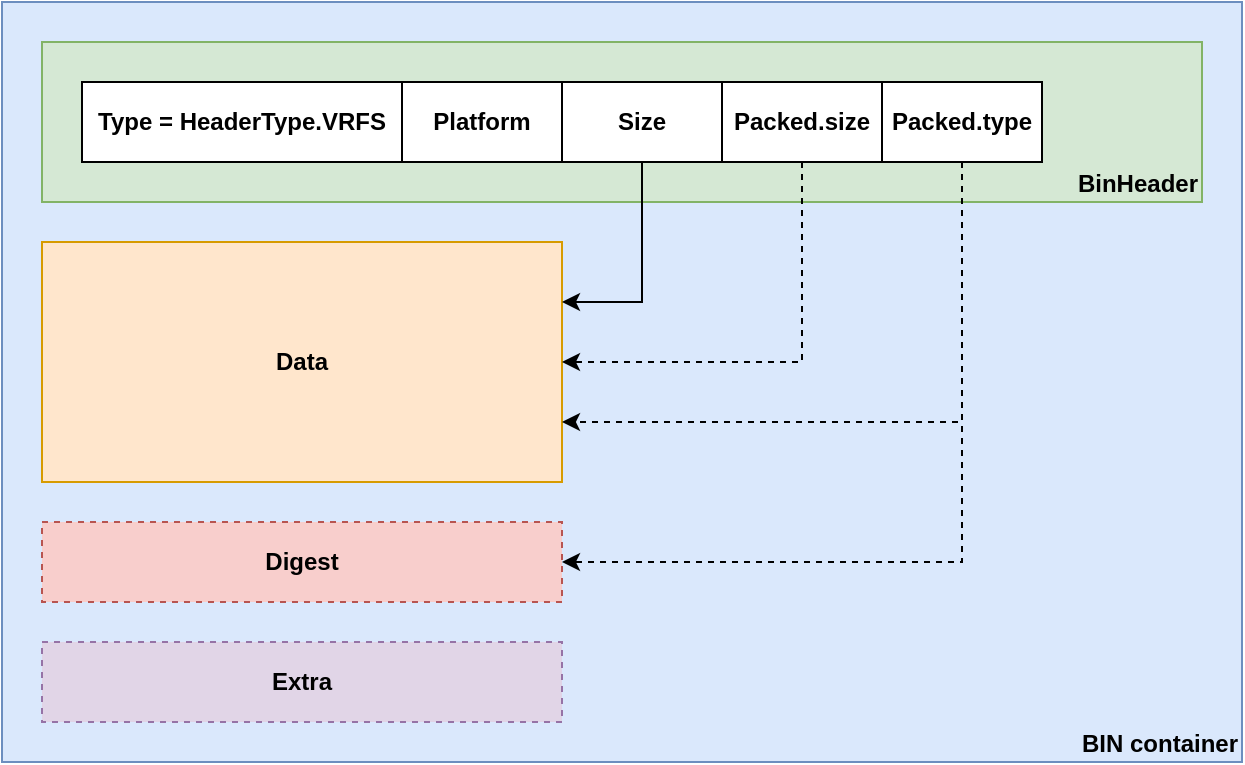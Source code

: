 <mxfile version="20.8.16" type="device"><diagram name="Page-1" id="F5joY2BmOa0gcvGcmGx3"><mxGraphModel dx="943" dy="675" grid="1" gridSize="10" guides="1" tooltips="1" connect="1" arrows="1" fold="1" page="1" pageScale="1" pageWidth="1600" pageHeight="900" math="0" shadow="0"><root><mxCell id="0"/><mxCell id="1" parent="0"/><mxCell id="f_PoJI_ZIrE83fsZ3AQF-1" value="BIN container" style="rounded=0;whiteSpace=wrap;html=1;fillColor=#dae8fc;strokeColor=#6c8ebf;labelPosition=center;verticalLabelPosition=middle;align=right;verticalAlign=bottom;horizontal=1;fontStyle=1" parent="1" vertex="1"><mxGeometry x="60" y="60" width="620" height="380" as="geometry"/></mxCell><mxCell id="f_PoJI_ZIrE83fsZ3AQF-3" value="BinHeader" style="rounded=0;whiteSpace=wrap;html=1;fillColor=#d5e8d4;strokeColor=#82b366;fontStyle=1;labelPosition=center;verticalLabelPosition=middle;align=right;verticalAlign=bottom;" parent="1" vertex="1"><mxGeometry x="80" y="80" width="580" height="80" as="geometry"/></mxCell><mxCell id="f_PoJI_ZIrE83fsZ3AQF-4" value="Data" style="rounded=0;whiteSpace=wrap;html=1;fillColor=#ffe6cc;strokeColor=#d79b00;fontStyle=1;verticalAlign=middle;align=center;" parent="1" vertex="1"><mxGeometry x="80" y="180" width="260" height="120" as="geometry"/></mxCell><mxCell id="f_PoJI_ZIrE83fsZ3AQF-5" value="Digest" style="rounded=0;whiteSpace=wrap;html=1;fontStyle=1;fillColor=#f8cecc;strokeColor=#b85450;dashed=1;" parent="1" vertex="1"><mxGeometry x="80" y="320" width="260" height="40" as="geometry"/></mxCell><mxCell id="f_PoJI_ZIrE83fsZ3AQF-6" value="Extra" style="rounded=0;whiteSpace=wrap;html=1;fillColor=#e1d5e7;strokeColor=#9673a6;fontStyle=1;dashed=1;" parent="1" vertex="1"><mxGeometry x="80" y="380" width="260" height="40" as="geometry"/></mxCell><mxCell id="f_PoJI_ZIrE83fsZ3AQF-7" value="Type = HeaderType.VRFS" style="rounded=0;whiteSpace=wrap;html=1;fontStyle=1" parent="1" vertex="1"><mxGeometry x="100" y="100" width="160" height="40" as="geometry"/></mxCell><mxCell id="f_PoJI_ZIrE83fsZ3AQF-9" value="Platform" style="rounded=0;whiteSpace=wrap;html=1;fontStyle=1" parent="1" vertex="1"><mxGeometry x="260" y="100" width="80" height="40" as="geometry"/></mxCell><mxCell id="f_PoJI_ZIrE83fsZ3AQF-10" value="Size" style="rounded=0;whiteSpace=wrap;html=1;fontStyle=1" parent="1" vertex="1"><mxGeometry x="340" y="100" width="80" height="40" as="geometry"/></mxCell><mxCell id="f_PoJI_ZIrE83fsZ3AQF-11" value="Packed.size" style="rounded=0;whiteSpace=wrap;html=1;fontStyle=1" parent="1" vertex="1"><mxGeometry x="420" y="100" width="80" height="40" as="geometry"/></mxCell><mxCell id="f_PoJI_ZIrE83fsZ3AQF-12" value="Packed.type" style="rounded=0;whiteSpace=wrap;html=1;fontStyle=1" parent="1" vertex="1"><mxGeometry x="500" y="100" width="80" height="40" as="geometry"/></mxCell><mxCell id="f_PoJI_ZIrE83fsZ3AQF-14" value="" style="endArrow=classic;html=1;rounded=0;exitX=0.5;exitY=1;exitDx=0;exitDy=0;entryX=1;entryY=0.25;entryDx=0;entryDy=0;" parent="1" source="f_PoJI_ZIrE83fsZ3AQF-10" target="f_PoJI_ZIrE83fsZ3AQF-4" edge="1"><mxGeometry width="50" height="50" relative="1" as="geometry"><mxPoint x="420" y="570" as="sourcePoint"/><mxPoint x="470" y="520" as="targetPoint"/><Array as="points"><mxPoint x="380" y="210"/></Array></mxGeometry></mxCell><mxCell id="f_PoJI_ZIrE83fsZ3AQF-15" value="" style="endArrow=classic;html=1;rounded=0;dashed=1;exitX=0.5;exitY=1;exitDx=0;exitDy=0;entryX=1;entryY=0.5;entryDx=0;entryDy=0;" parent="1" source="f_PoJI_ZIrE83fsZ3AQF-11" target="f_PoJI_ZIrE83fsZ3AQF-4" edge="1"><mxGeometry width="50" height="50" relative="1" as="geometry"><mxPoint x="280" y="350" as="sourcePoint"/><mxPoint x="330" y="300" as="targetPoint"/><Array as="points"><mxPoint x="460" y="240"/></Array></mxGeometry></mxCell><mxCell id="f_PoJI_ZIrE83fsZ3AQF-16" value="" style="endArrow=classic;html=1;rounded=0;dashed=1;exitX=0.5;exitY=1;exitDx=0;exitDy=0;entryX=1;entryY=0.75;entryDx=0;entryDy=0;" parent="1" source="f_PoJI_ZIrE83fsZ3AQF-12" target="f_PoJI_ZIrE83fsZ3AQF-4" edge="1"><mxGeometry width="50" height="50" relative="1" as="geometry"><mxPoint x="450" y="350" as="sourcePoint"/><mxPoint x="500" y="300" as="targetPoint"/><Array as="points"><mxPoint x="540" y="270"/></Array></mxGeometry></mxCell><mxCell id="f_PoJI_ZIrE83fsZ3AQF-17" value="" style="endArrow=classic;html=1;rounded=0;dashed=1;exitX=0.5;exitY=1;exitDx=0;exitDy=0;entryX=1;entryY=0.5;entryDx=0;entryDy=0;" parent="1" source="f_PoJI_ZIrE83fsZ3AQF-12" target="f_PoJI_ZIrE83fsZ3AQF-5" edge="1"><mxGeometry width="50" height="50" relative="1" as="geometry"><mxPoint x="430" y="390" as="sourcePoint"/><mxPoint x="480" y="340" as="targetPoint"/><Array as="points"><mxPoint x="540" y="340"/></Array></mxGeometry></mxCell></root></mxGraphModel></diagram></mxfile>